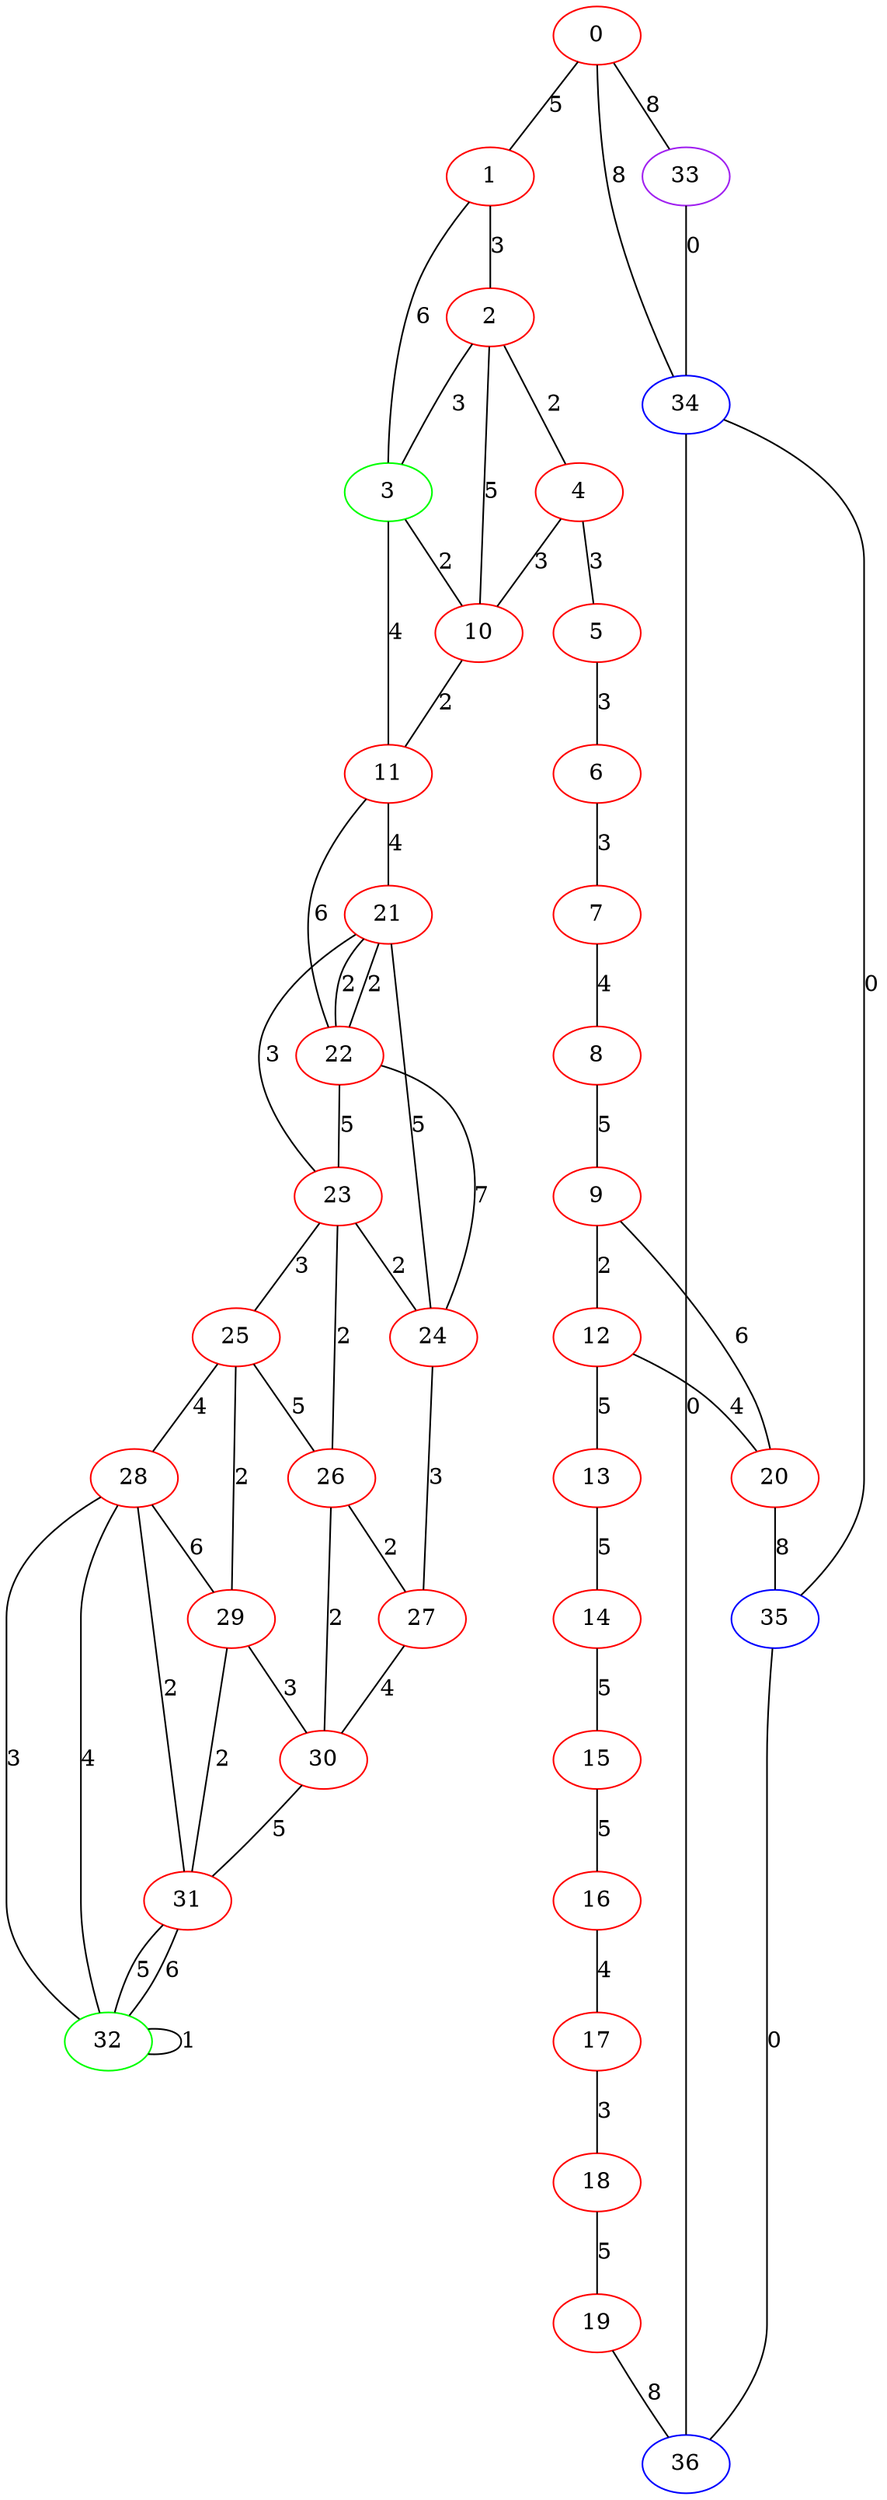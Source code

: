 graph "" {
0 [color=red, weight=1];
1 [color=red, weight=1];
2 [color=red, weight=1];
3 [color=green, weight=2];
4 [color=red, weight=1];
5 [color=red, weight=1];
6 [color=red, weight=1];
7 [color=red, weight=1];
8 [color=red, weight=1];
9 [color=red, weight=1];
10 [color=red, weight=1];
11 [color=red, weight=1];
12 [color=red, weight=1];
13 [color=red, weight=1];
14 [color=red, weight=1];
15 [color=red, weight=1];
16 [color=red, weight=1];
17 [color=red, weight=1];
18 [color=red, weight=1];
19 [color=red, weight=1];
20 [color=red, weight=1];
21 [color=red, weight=1];
22 [color=red, weight=1];
23 [color=red, weight=1];
24 [color=red, weight=1];
25 [color=red, weight=1];
26 [color=red, weight=1];
27 [color=red, weight=1];
28 [color=red, weight=1];
29 [color=red, weight=1];
30 [color=red, weight=1];
31 [color=red, weight=1];
32 [color=green, weight=2];
33 [color=purple, weight=4];
34 [color=blue, weight=3];
35 [color=blue, weight=3];
36 [color=blue, weight=3];
0 -- 1  [key=0, label=5];
0 -- 34  [key=0, label=8];
0 -- 33  [key=0, label=8];
1 -- 2  [key=0, label=3];
1 -- 3  [key=0, label=6];
2 -- 10  [key=0, label=5];
2 -- 3  [key=0, label=3];
2 -- 4  [key=0, label=2];
3 -- 11  [key=0, label=4];
3 -- 10  [key=0, label=2];
4 -- 10  [key=0, label=3];
4 -- 5  [key=0, label=3];
5 -- 6  [key=0, label=3];
6 -- 7  [key=0, label=3];
7 -- 8  [key=0, label=4];
8 -- 9  [key=0, label=5];
9 -- 20  [key=0, label=6];
9 -- 12  [key=0, label=2];
10 -- 11  [key=0, label=2];
11 -- 21  [key=0, label=4];
11 -- 22  [key=0, label=6];
12 -- 20  [key=0, label=4];
12 -- 13  [key=0, label=5];
13 -- 14  [key=0, label=5];
14 -- 15  [key=0, label=5];
15 -- 16  [key=0, label=5];
16 -- 17  [key=0, label=4];
17 -- 18  [key=0, label=3];
18 -- 19  [key=0, label=5];
19 -- 36  [key=0, label=8];
20 -- 35  [key=0, label=8];
21 -- 24  [key=0, label=5];
21 -- 22  [key=0, label=2];
21 -- 22  [key=1, label=2];
21 -- 23  [key=0, label=3];
22 -- 24  [key=0, label=7];
22 -- 23  [key=0, label=5];
23 -- 24  [key=0, label=2];
23 -- 25  [key=0, label=3];
23 -- 26  [key=0, label=2];
24 -- 27  [key=0, label=3];
25 -- 26  [key=0, label=5];
25 -- 28  [key=0, label=4];
25 -- 29  [key=0, label=2];
26 -- 27  [key=0, label=2];
26 -- 30  [key=0, label=2];
27 -- 30  [key=0, label=4];
28 -- 32  [key=0, label=3];
28 -- 32  [key=1, label=4];
28 -- 29  [key=0, label=6];
28 -- 31  [key=0, label=2];
29 -- 30  [key=0, label=3];
29 -- 31  [key=0, label=2];
30 -- 31  [key=0, label=5];
31 -- 32  [key=0, label=5];
31 -- 32  [key=1, label=6];
32 -- 32  [key=0, label=1];
33 -- 34  [key=0, label=0];
34 -- 35  [key=0, label=0];
34 -- 36  [key=0, label=0];
35 -- 36  [key=0, label=0];
}
